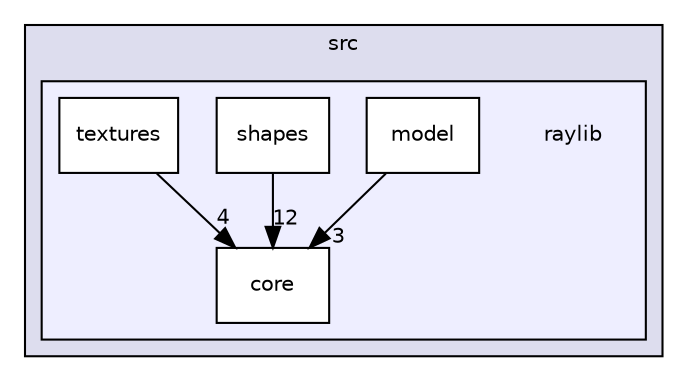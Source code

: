 digraph "src/raylib" {
  compound=true
  node [ fontsize="10", fontname="Helvetica"];
  edge [ labelfontsize="10", labelfontname="Helvetica"];
  subgraph clusterdir_68267d1309a1af8e8297ef4c3efbcdba {
    graph [ bgcolor="#ddddee", pencolor="black", label="src" fontname="Helvetica", fontsize="10", URL="dir_68267d1309a1af8e8297ef4c3efbcdba.html"]
  subgraph clusterdir_d4cc5f0b3cfddd1b0952a9e00053f649 {
    graph [ bgcolor="#eeeeff", pencolor="black", label="" URL="dir_d4cc5f0b3cfddd1b0952a9e00053f649.html"];
    dir_d4cc5f0b3cfddd1b0952a9e00053f649 [shape=plaintext label="raylib"];
    dir_8eb5564b7954c35d70c55c3a33ff6f37 [shape=box label="core" color="black" fillcolor="white" style="filled" URL="dir_8eb5564b7954c35d70c55c3a33ff6f37.html"];
    dir_db37c42d313def05fbfe463294e4c39f [shape=box label="model" color="black" fillcolor="white" style="filled" URL="dir_db37c42d313def05fbfe463294e4c39f.html"];
    dir_48eb514e7bef1868756ef3b7ae541534 [shape=box label="shapes" color="black" fillcolor="white" style="filled" URL="dir_48eb514e7bef1868756ef3b7ae541534.html"];
    dir_21bb1922019bb3d52d5ae9abdf0a2a00 [shape=box label="textures" color="black" fillcolor="white" style="filled" URL="dir_21bb1922019bb3d52d5ae9abdf0a2a00.html"];
  }
  }
  dir_db37c42d313def05fbfe463294e4c39f->dir_8eb5564b7954c35d70c55c3a33ff6f37 [headlabel="3", labeldistance=1.5 headhref="dir_000011_000010.html"];
  dir_48eb514e7bef1868756ef3b7ae541534->dir_8eb5564b7954c35d70c55c3a33ff6f37 [headlabel="12", labeldistance=1.5 headhref="dir_000012_000010.html"];
  dir_21bb1922019bb3d52d5ae9abdf0a2a00->dir_8eb5564b7954c35d70c55c3a33ff6f37 [headlabel="4", labeldistance=1.5 headhref="dir_000013_000010.html"];
}
